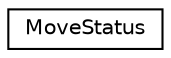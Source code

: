 digraph "Graficzna hierarchia klas"
{
 // LATEX_PDF_SIZE
  edge [fontname="Helvetica",fontsize="10",labelfontname="Helvetica",labelfontsize="10"];
  node [fontname="Helvetica",fontsize="10",shape=record];
  rankdir="LR";
  Node0 [label="MoveStatus",height=0.2,width=0.4,color="black", fillcolor="white", style="filled",URL="$enumMoveStatus.html",tooltip=" "];
}
